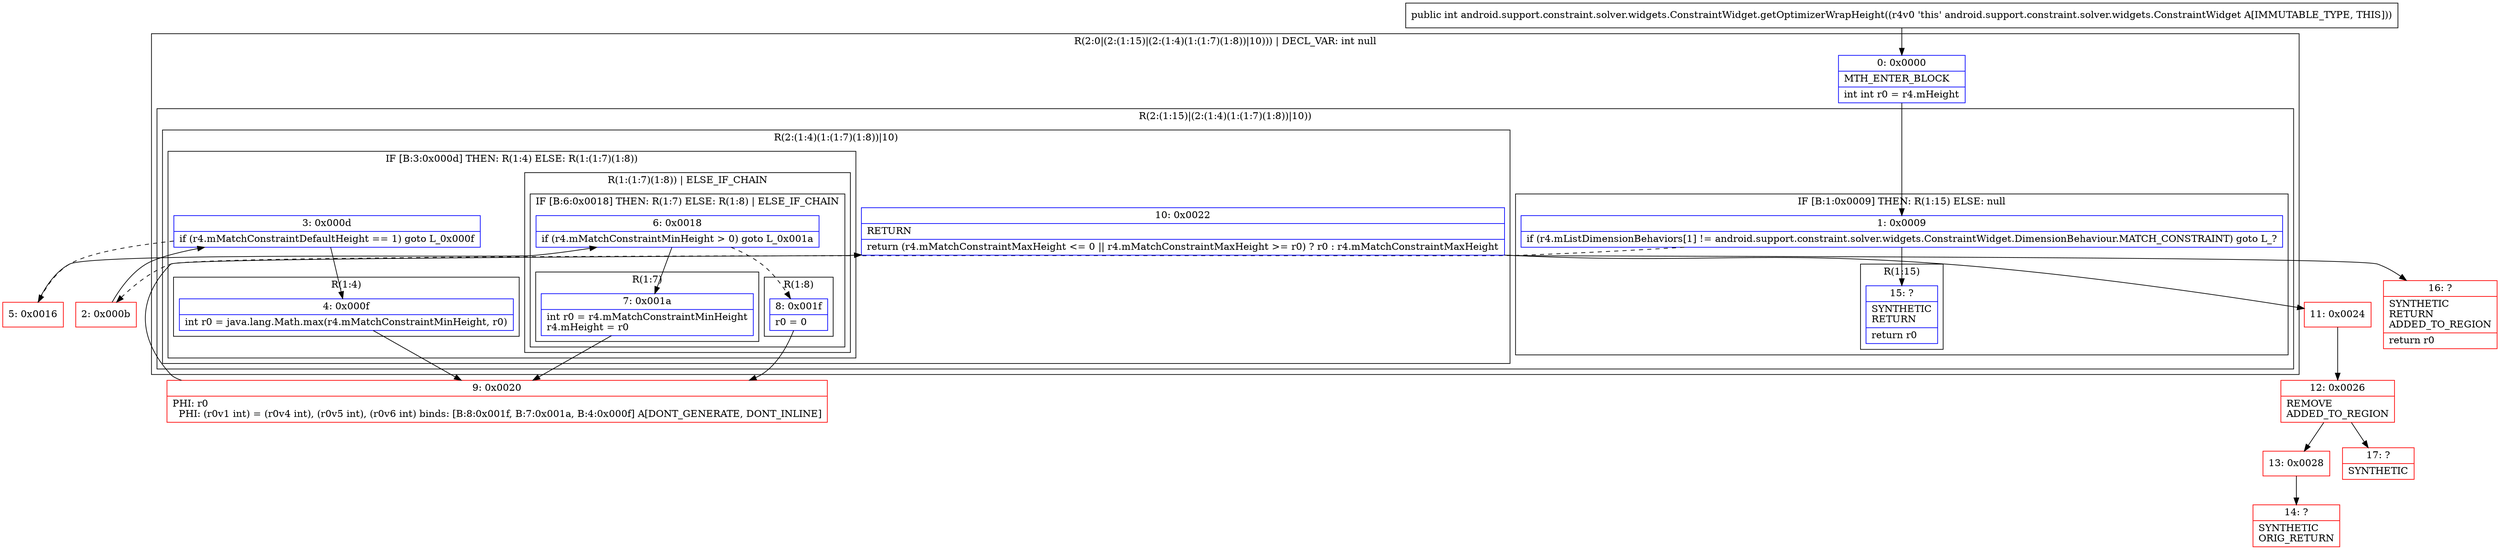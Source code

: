 digraph "CFG forandroid.support.constraint.solver.widgets.ConstraintWidget.getOptimizerWrapHeight()I" {
subgraph cluster_Region_345480221 {
label = "R(2:0|(2:(1:15)|(2:(1:4)(1:(1:7)(1:8))|10))) | DECL_VAR: int null\l";
node [shape=record,color=blue];
Node_0 [shape=record,label="{0\:\ 0x0000|MTH_ENTER_BLOCK\l|int int r0 = r4.mHeight\l}"];
subgraph cluster_Region_1262564422 {
label = "R(2:(1:15)|(2:(1:4)(1:(1:7)(1:8))|10))";
node [shape=record,color=blue];
subgraph cluster_IfRegion_2067500490 {
label = "IF [B:1:0x0009] THEN: R(1:15) ELSE: null";
node [shape=record,color=blue];
Node_1 [shape=record,label="{1\:\ 0x0009|if (r4.mListDimensionBehaviors[1] != android.support.constraint.solver.widgets.ConstraintWidget.DimensionBehaviour.MATCH_CONSTRAINT) goto L_?\l}"];
subgraph cluster_Region_1034753839 {
label = "R(1:15)";
node [shape=record,color=blue];
Node_15 [shape=record,label="{15\:\ ?|SYNTHETIC\lRETURN\l|return r0\l}"];
}
}
subgraph cluster_Region_662080568 {
label = "R(2:(1:4)(1:(1:7)(1:8))|10)";
node [shape=record,color=blue];
subgraph cluster_IfRegion_1692835335 {
label = "IF [B:3:0x000d] THEN: R(1:4) ELSE: R(1:(1:7)(1:8))";
node [shape=record,color=blue];
Node_3 [shape=record,label="{3\:\ 0x000d|if (r4.mMatchConstraintDefaultHeight == 1) goto L_0x000f\l}"];
subgraph cluster_Region_458321123 {
label = "R(1:4)";
node [shape=record,color=blue];
Node_4 [shape=record,label="{4\:\ 0x000f|int r0 = java.lang.Math.max(r4.mMatchConstraintMinHeight, r0)\l}"];
}
subgraph cluster_Region_650606041 {
label = "R(1:(1:7)(1:8)) | ELSE_IF_CHAIN\l";
node [shape=record,color=blue];
subgraph cluster_IfRegion_20310294 {
label = "IF [B:6:0x0018] THEN: R(1:7) ELSE: R(1:8) | ELSE_IF_CHAIN\l";
node [shape=record,color=blue];
Node_6 [shape=record,label="{6\:\ 0x0018|if (r4.mMatchConstraintMinHeight \> 0) goto L_0x001a\l}"];
subgraph cluster_Region_1495816402 {
label = "R(1:7)";
node [shape=record,color=blue];
Node_7 [shape=record,label="{7\:\ 0x001a|int r0 = r4.mMatchConstraintMinHeight\lr4.mHeight = r0\l}"];
}
subgraph cluster_Region_1903646101 {
label = "R(1:8)";
node [shape=record,color=blue];
Node_8 [shape=record,label="{8\:\ 0x001f|r0 = 0\l}"];
}
}
}
}
Node_10 [shape=record,label="{10\:\ 0x0022|RETURN\l|return (r4.mMatchConstraintMaxHeight \<= 0 \|\| r4.mMatchConstraintMaxHeight \>= r0) ? r0 : r4.mMatchConstraintMaxHeight\l}"];
}
}
}
Node_2 [shape=record,color=red,label="{2\:\ 0x000b}"];
Node_5 [shape=record,color=red,label="{5\:\ 0x0016}"];
Node_9 [shape=record,color=red,label="{9\:\ 0x0020|PHI: r0 \l  PHI: (r0v1 int) = (r0v4 int), (r0v5 int), (r0v6 int) binds: [B:8:0x001f, B:7:0x001a, B:4:0x000f] A[DONT_GENERATE, DONT_INLINE]\l}"];
Node_11 [shape=record,color=red,label="{11\:\ 0x0024}"];
Node_12 [shape=record,color=red,label="{12\:\ 0x0026|REMOVE\lADDED_TO_REGION\l}"];
Node_13 [shape=record,color=red,label="{13\:\ 0x0028}"];
Node_14 [shape=record,color=red,label="{14\:\ ?|SYNTHETIC\lORIG_RETURN\l}"];
Node_16 [shape=record,color=red,label="{16\:\ ?|SYNTHETIC\lRETURN\lADDED_TO_REGION\l|return r0\l}"];
Node_17 [shape=record,color=red,label="{17\:\ ?|SYNTHETIC\l}"];
MethodNode[shape=record,label="{public int android.support.constraint.solver.widgets.ConstraintWidget.getOptimizerWrapHeight((r4v0 'this' android.support.constraint.solver.widgets.ConstraintWidget A[IMMUTABLE_TYPE, THIS])) }"];
MethodNode -> Node_0;
Node_0 -> Node_1;
Node_1 -> Node_2[style=dashed];
Node_1 -> Node_15;
Node_3 -> Node_4;
Node_3 -> Node_5[style=dashed];
Node_4 -> Node_9;
Node_6 -> Node_7;
Node_6 -> Node_8[style=dashed];
Node_7 -> Node_9;
Node_8 -> Node_9;
Node_10 -> Node_11;
Node_10 -> Node_16;
Node_2 -> Node_3;
Node_5 -> Node_6;
Node_9 -> Node_10;
Node_11 -> Node_12;
Node_12 -> Node_13;
Node_12 -> Node_17;
Node_13 -> Node_14;
}

